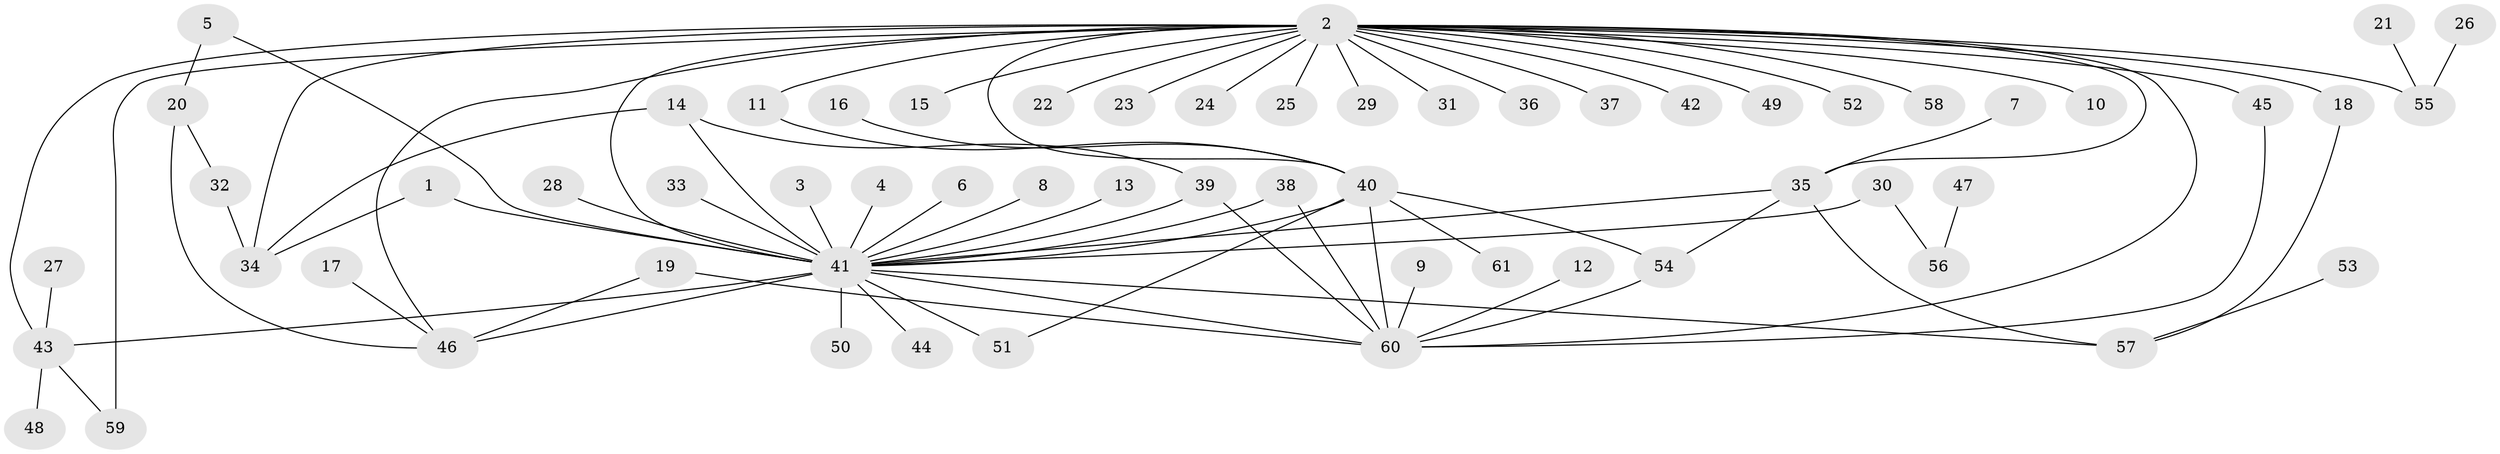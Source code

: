 // original degree distribution, {22: 0.008547008547008548, 12: 0.008547008547008548, 8: 0.017094017094017096, 13: 0.008547008547008548, 6: 0.02564102564102564, 19: 0.008547008547008548, 4: 0.07692307692307693, 3: 0.1452991452991453, 2: 0.23076923076923078, 1: 0.4700854700854701}
// Generated by graph-tools (version 1.1) at 2025/26/03/09/25 03:26:05]
// undirected, 61 vertices, 82 edges
graph export_dot {
graph [start="1"]
  node [color=gray90,style=filled];
  1;
  2;
  3;
  4;
  5;
  6;
  7;
  8;
  9;
  10;
  11;
  12;
  13;
  14;
  15;
  16;
  17;
  18;
  19;
  20;
  21;
  22;
  23;
  24;
  25;
  26;
  27;
  28;
  29;
  30;
  31;
  32;
  33;
  34;
  35;
  36;
  37;
  38;
  39;
  40;
  41;
  42;
  43;
  44;
  45;
  46;
  47;
  48;
  49;
  50;
  51;
  52;
  53;
  54;
  55;
  56;
  57;
  58;
  59;
  60;
  61;
  1 -- 34 [weight=1.0];
  1 -- 41 [weight=1.0];
  2 -- 10 [weight=1.0];
  2 -- 11 [weight=1.0];
  2 -- 15 [weight=1.0];
  2 -- 18 [weight=2.0];
  2 -- 22 [weight=1.0];
  2 -- 23 [weight=1.0];
  2 -- 24 [weight=1.0];
  2 -- 25 [weight=1.0];
  2 -- 29 [weight=1.0];
  2 -- 31 [weight=1.0];
  2 -- 34 [weight=1.0];
  2 -- 35 [weight=1.0];
  2 -- 36 [weight=1.0];
  2 -- 37 [weight=1.0];
  2 -- 40 [weight=2.0];
  2 -- 41 [weight=3.0];
  2 -- 42 [weight=1.0];
  2 -- 43 [weight=2.0];
  2 -- 45 [weight=2.0];
  2 -- 46 [weight=1.0];
  2 -- 49 [weight=1.0];
  2 -- 52 [weight=1.0];
  2 -- 55 [weight=1.0];
  2 -- 58 [weight=1.0];
  2 -- 59 [weight=1.0];
  2 -- 60 [weight=1.0];
  3 -- 41 [weight=1.0];
  4 -- 41 [weight=1.0];
  5 -- 20 [weight=1.0];
  5 -- 41 [weight=1.0];
  6 -- 41 [weight=1.0];
  7 -- 35 [weight=1.0];
  8 -- 41 [weight=1.0];
  9 -- 60 [weight=1.0];
  11 -- 40 [weight=1.0];
  12 -- 60 [weight=1.0];
  13 -- 41 [weight=1.0];
  14 -- 34 [weight=1.0];
  14 -- 39 [weight=1.0];
  14 -- 41 [weight=1.0];
  16 -- 40 [weight=1.0];
  17 -- 46 [weight=1.0];
  18 -- 57 [weight=1.0];
  19 -- 46 [weight=1.0];
  19 -- 60 [weight=1.0];
  20 -- 32 [weight=1.0];
  20 -- 46 [weight=1.0];
  21 -- 55 [weight=1.0];
  26 -- 55 [weight=1.0];
  27 -- 43 [weight=1.0];
  28 -- 41 [weight=1.0];
  30 -- 41 [weight=1.0];
  30 -- 56 [weight=1.0];
  32 -- 34 [weight=1.0];
  33 -- 41 [weight=1.0];
  35 -- 41 [weight=1.0];
  35 -- 54 [weight=1.0];
  35 -- 57 [weight=1.0];
  38 -- 41 [weight=1.0];
  38 -- 60 [weight=1.0];
  39 -- 41 [weight=1.0];
  39 -- 60 [weight=1.0];
  40 -- 41 [weight=1.0];
  40 -- 51 [weight=1.0];
  40 -- 54 [weight=1.0];
  40 -- 60 [weight=1.0];
  40 -- 61 [weight=1.0];
  41 -- 43 [weight=1.0];
  41 -- 44 [weight=1.0];
  41 -- 46 [weight=2.0];
  41 -- 50 [weight=2.0];
  41 -- 51 [weight=2.0];
  41 -- 57 [weight=1.0];
  41 -- 60 [weight=1.0];
  43 -- 48 [weight=1.0];
  43 -- 59 [weight=1.0];
  45 -- 60 [weight=1.0];
  47 -- 56 [weight=1.0];
  53 -- 57 [weight=1.0];
  54 -- 60 [weight=1.0];
}
